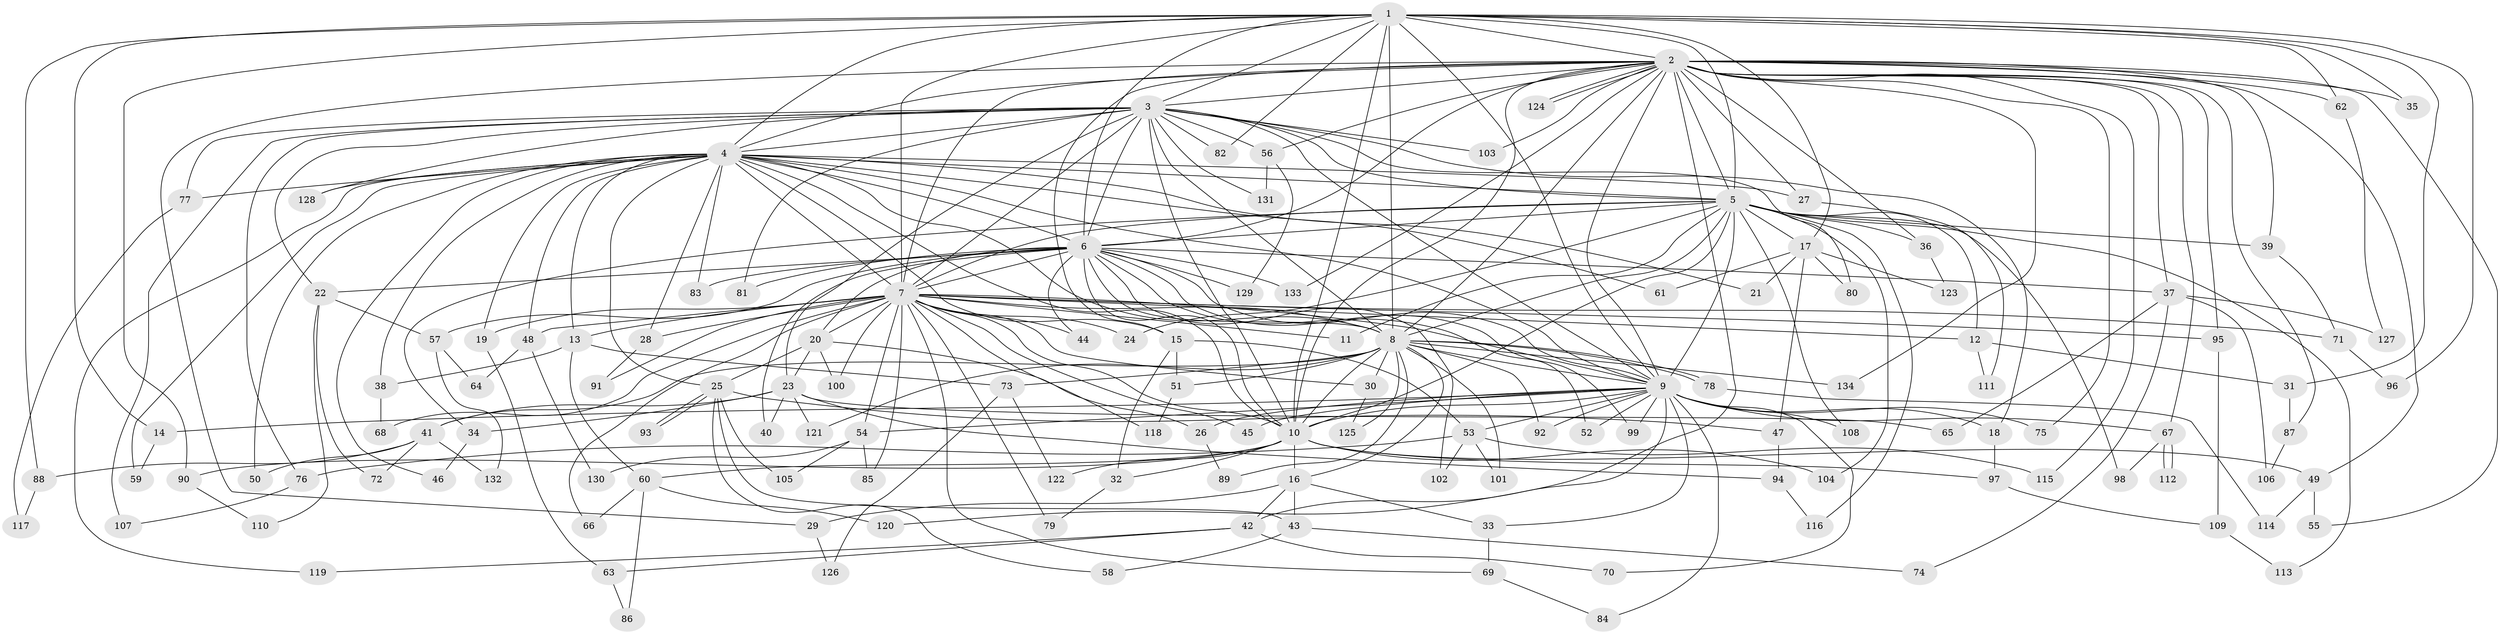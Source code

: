 // Generated by graph-tools (version 1.1) at 2025/25/03/09/25 03:25:40]
// undirected, 134 vertices, 293 edges
graph export_dot {
graph [start="1"]
  node [color=gray90,style=filled];
  1;
  2;
  3;
  4;
  5;
  6;
  7;
  8;
  9;
  10;
  11;
  12;
  13;
  14;
  15;
  16;
  17;
  18;
  19;
  20;
  21;
  22;
  23;
  24;
  25;
  26;
  27;
  28;
  29;
  30;
  31;
  32;
  33;
  34;
  35;
  36;
  37;
  38;
  39;
  40;
  41;
  42;
  43;
  44;
  45;
  46;
  47;
  48;
  49;
  50;
  51;
  52;
  53;
  54;
  55;
  56;
  57;
  58;
  59;
  60;
  61;
  62;
  63;
  64;
  65;
  66;
  67;
  68;
  69;
  70;
  71;
  72;
  73;
  74;
  75;
  76;
  77;
  78;
  79;
  80;
  81;
  82;
  83;
  84;
  85;
  86;
  87;
  88;
  89;
  90;
  91;
  92;
  93;
  94;
  95;
  96;
  97;
  98;
  99;
  100;
  101;
  102;
  103;
  104;
  105;
  106;
  107;
  108;
  109;
  110;
  111;
  112;
  113;
  114;
  115;
  116;
  117;
  118;
  119;
  120;
  121;
  122;
  123;
  124;
  125;
  126;
  127;
  128;
  129;
  130;
  131;
  132;
  133;
  134;
  1 -- 2;
  1 -- 3;
  1 -- 4;
  1 -- 5;
  1 -- 6;
  1 -- 7;
  1 -- 8;
  1 -- 9;
  1 -- 10;
  1 -- 14;
  1 -- 17;
  1 -- 31;
  1 -- 35;
  1 -- 62;
  1 -- 82;
  1 -- 88;
  1 -- 90;
  1 -- 96;
  2 -- 3;
  2 -- 4;
  2 -- 5;
  2 -- 6;
  2 -- 7;
  2 -- 8;
  2 -- 9;
  2 -- 10;
  2 -- 15;
  2 -- 27;
  2 -- 29;
  2 -- 35;
  2 -- 36;
  2 -- 37;
  2 -- 39;
  2 -- 49;
  2 -- 55;
  2 -- 56;
  2 -- 62;
  2 -- 67;
  2 -- 75;
  2 -- 87;
  2 -- 95;
  2 -- 103;
  2 -- 115;
  2 -- 120;
  2 -- 124;
  2 -- 124;
  2 -- 133;
  2 -- 134;
  3 -- 4;
  3 -- 5;
  3 -- 6;
  3 -- 7;
  3 -- 8;
  3 -- 9;
  3 -- 10;
  3 -- 18;
  3 -- 22;
  3 -- 23;
  3 -- 56;
  3 -- 76;
  3 -- 77;
  3 -- 80;
  3 -- 81;
  3 -- 82;
  3 -- 103;
  3 -- 107;
  3 -- 128;
  3 -- 131;
  4 -- 5;
  4 -- 6;
  4 -- 7;
  4 -- 8;
  4 -- 9;
  4 -- 10;
  4 -- 13;
  4 -- 15;
  4 -- 19;
  4 -- 21;
  4 -- 25;
  4 -- 27;
  4 -- 28;
  4 -- 38;
  4 -- 46;
  4 -- 48;
  4 -- 50;
  4 -- 59;
  4 -- 61;
  4 -- 77;
  4 -- 83;
  4 -- 119;
  4 -- 128;
  5 -- 6;
  5 -- 7;
  5 -- 8;
  5 -- 9;
  5 -- 10;
  5 -- 11;
  5 -- 12;
  5 -- 17;
  5 -- 24;
  5 -- 34;
  5 -- 36;
  5 -- 39;
  5 -- 98;
  5 -- 104;
  5 -- 108;
  5 -- 113;
  5 -- 116;
  6 -- 7;
  6 -- 8;
  6 -- 9;
  6 -- 10;
  6 -- 20;
  6 -- 22;
  6 -- 37;
  6 -- 40;
  6 -- 44;
  6 -- 52;
  6 -- 57;
  6 -- 81;
  6 -- 83;
  6 -- 99;
  6 -- 102;
  6 -- 129;
  6 -- 133;
  7 -- 8;
  7 -- 9;
  7 -- 10;
  7 -- 11;
  7 -- 12;
  7 -- 13;
  7 -- 19;
  7 -- 20;
  7 -- 24;
  7 -- 28;
  7 -- 30;
  7 -- 44;
  7 -- 45;
  7 -- 48;
  7 -- 54;
  7 -- 66;
  7 -- 68;
  7 -- 69;
  7 -- 71;
  7 -- 79;
  7 -- 85;
  7 -- 91;
  7 -- 95;
  7 -- 100;
  7 -- 118;
  8 -- 9;
  8 -- 10;
  8 -- 16;
  8 -- 30;
  8 -- 41;
  8 -- 51;
  8 -- 73;
  8 -- 78;
  8 -- 78;
  8 -- 89;
  8 -- 92;
  8 -- 101;
  8 -- 121;
  8 -- 125;
  8 -- 134;
  9 -- 10;
  9 -- 14;
  9 -- 18;
  9 -- 26;
  9 -- 33;
  9 -- 42;
  9 -- 45;
  9 -- 52;
  9 -- 53;
  9 -- 54;
  9 -- 67;
  9 -- 70;
  9 -- 75;
  9 -- 84;
  9 -- 92;
  9 -- 99;
  9 -- 108;
  10 -- 16;
  10 -- 32;
  10 -- 49;
  10 -- 60;
  10 -- 90;
  10 -- 97;
  10 -- 104;
  10 -- 122;
  12 -- 31;
  12 -- 111;
  13 -- 38;
  13 -- 60;
  13 -- 73;
  14 -- 59;
  15 -- 32;
  15 -- 51;
  15 -- 53;
  16 -- 29;
  16 -- 33;
  16 -- 42;
  16 -- 43;
  17 -- 21;
  17 -- 47;
  17 -- 61;
  17 -- 80;
  17 -- 123;
  18 -- 97;
  19 -- 63;
  20 -- 23;
  20 -- 25;
  20 -- 26;
  20 -- 100;
  22 -- 57;
  22 -- 72;
  22 -- 110;
  23 -- 34;
  23 -- 40;
  23 -- 41;
  23 -- 65;
  23 -- 94;
  23 -- 121;
  25 -- 43;
  25 -- 47;
  25 -- 58;
  25 -- 93;
  25 -- 93;
  25 -- 105;
  26 -- 89;
  27 -- 111;
  28 -- 91;
  29 -- 126;
  30 -- 125;
  31 -- 87;
  32 -- 79;
  33 -- 69;
  34 -- 46;
  36 -- 123;
  37 -- 65;
  37 -- 74;
  37 -- 106;
  37 -- 127;
  38 -- 68;
  39 -- 71;
  41 -- 50;
  41 -- 72;
  41 -- 88;
  41 -- 132;
  42 -- 63;
  42 -- 70;
  42 -- 119;
  43 -- 58;
  43 -- 74;
  47 -- 94;
  48 -- 64;
  48 -- 130;
  49 -- 55;
  49 -- 114;
  51 -- 118;
  53 -- 76;
  53 -- 101;
  53 -- 102;
  53 -- 115;
  54 -- 85;
  54 -- 105;
  54 -- 130;
  56 -- 129;
  56 -- 131;
  57 -- 64;
  57 -- 132;
  60 -- 66;
  60 -- 86;
  60 -- 120;
  62 -- 127;
  63 -- 86;
  67 -- 98;
  67 -- 112;
  67 -- 112;
  69 -- 84;
  71 -- 96;
  73 -- 122;
  73 -- 126;
  76 -- 107;
  77 -- 117;
  78 -- 114;
  87 -- 106;
  88 -- 117;
  90 -- 110;
  94 -- 116;
  95 -- 109;
  97 -- 109;
  109 -- 113;
}
